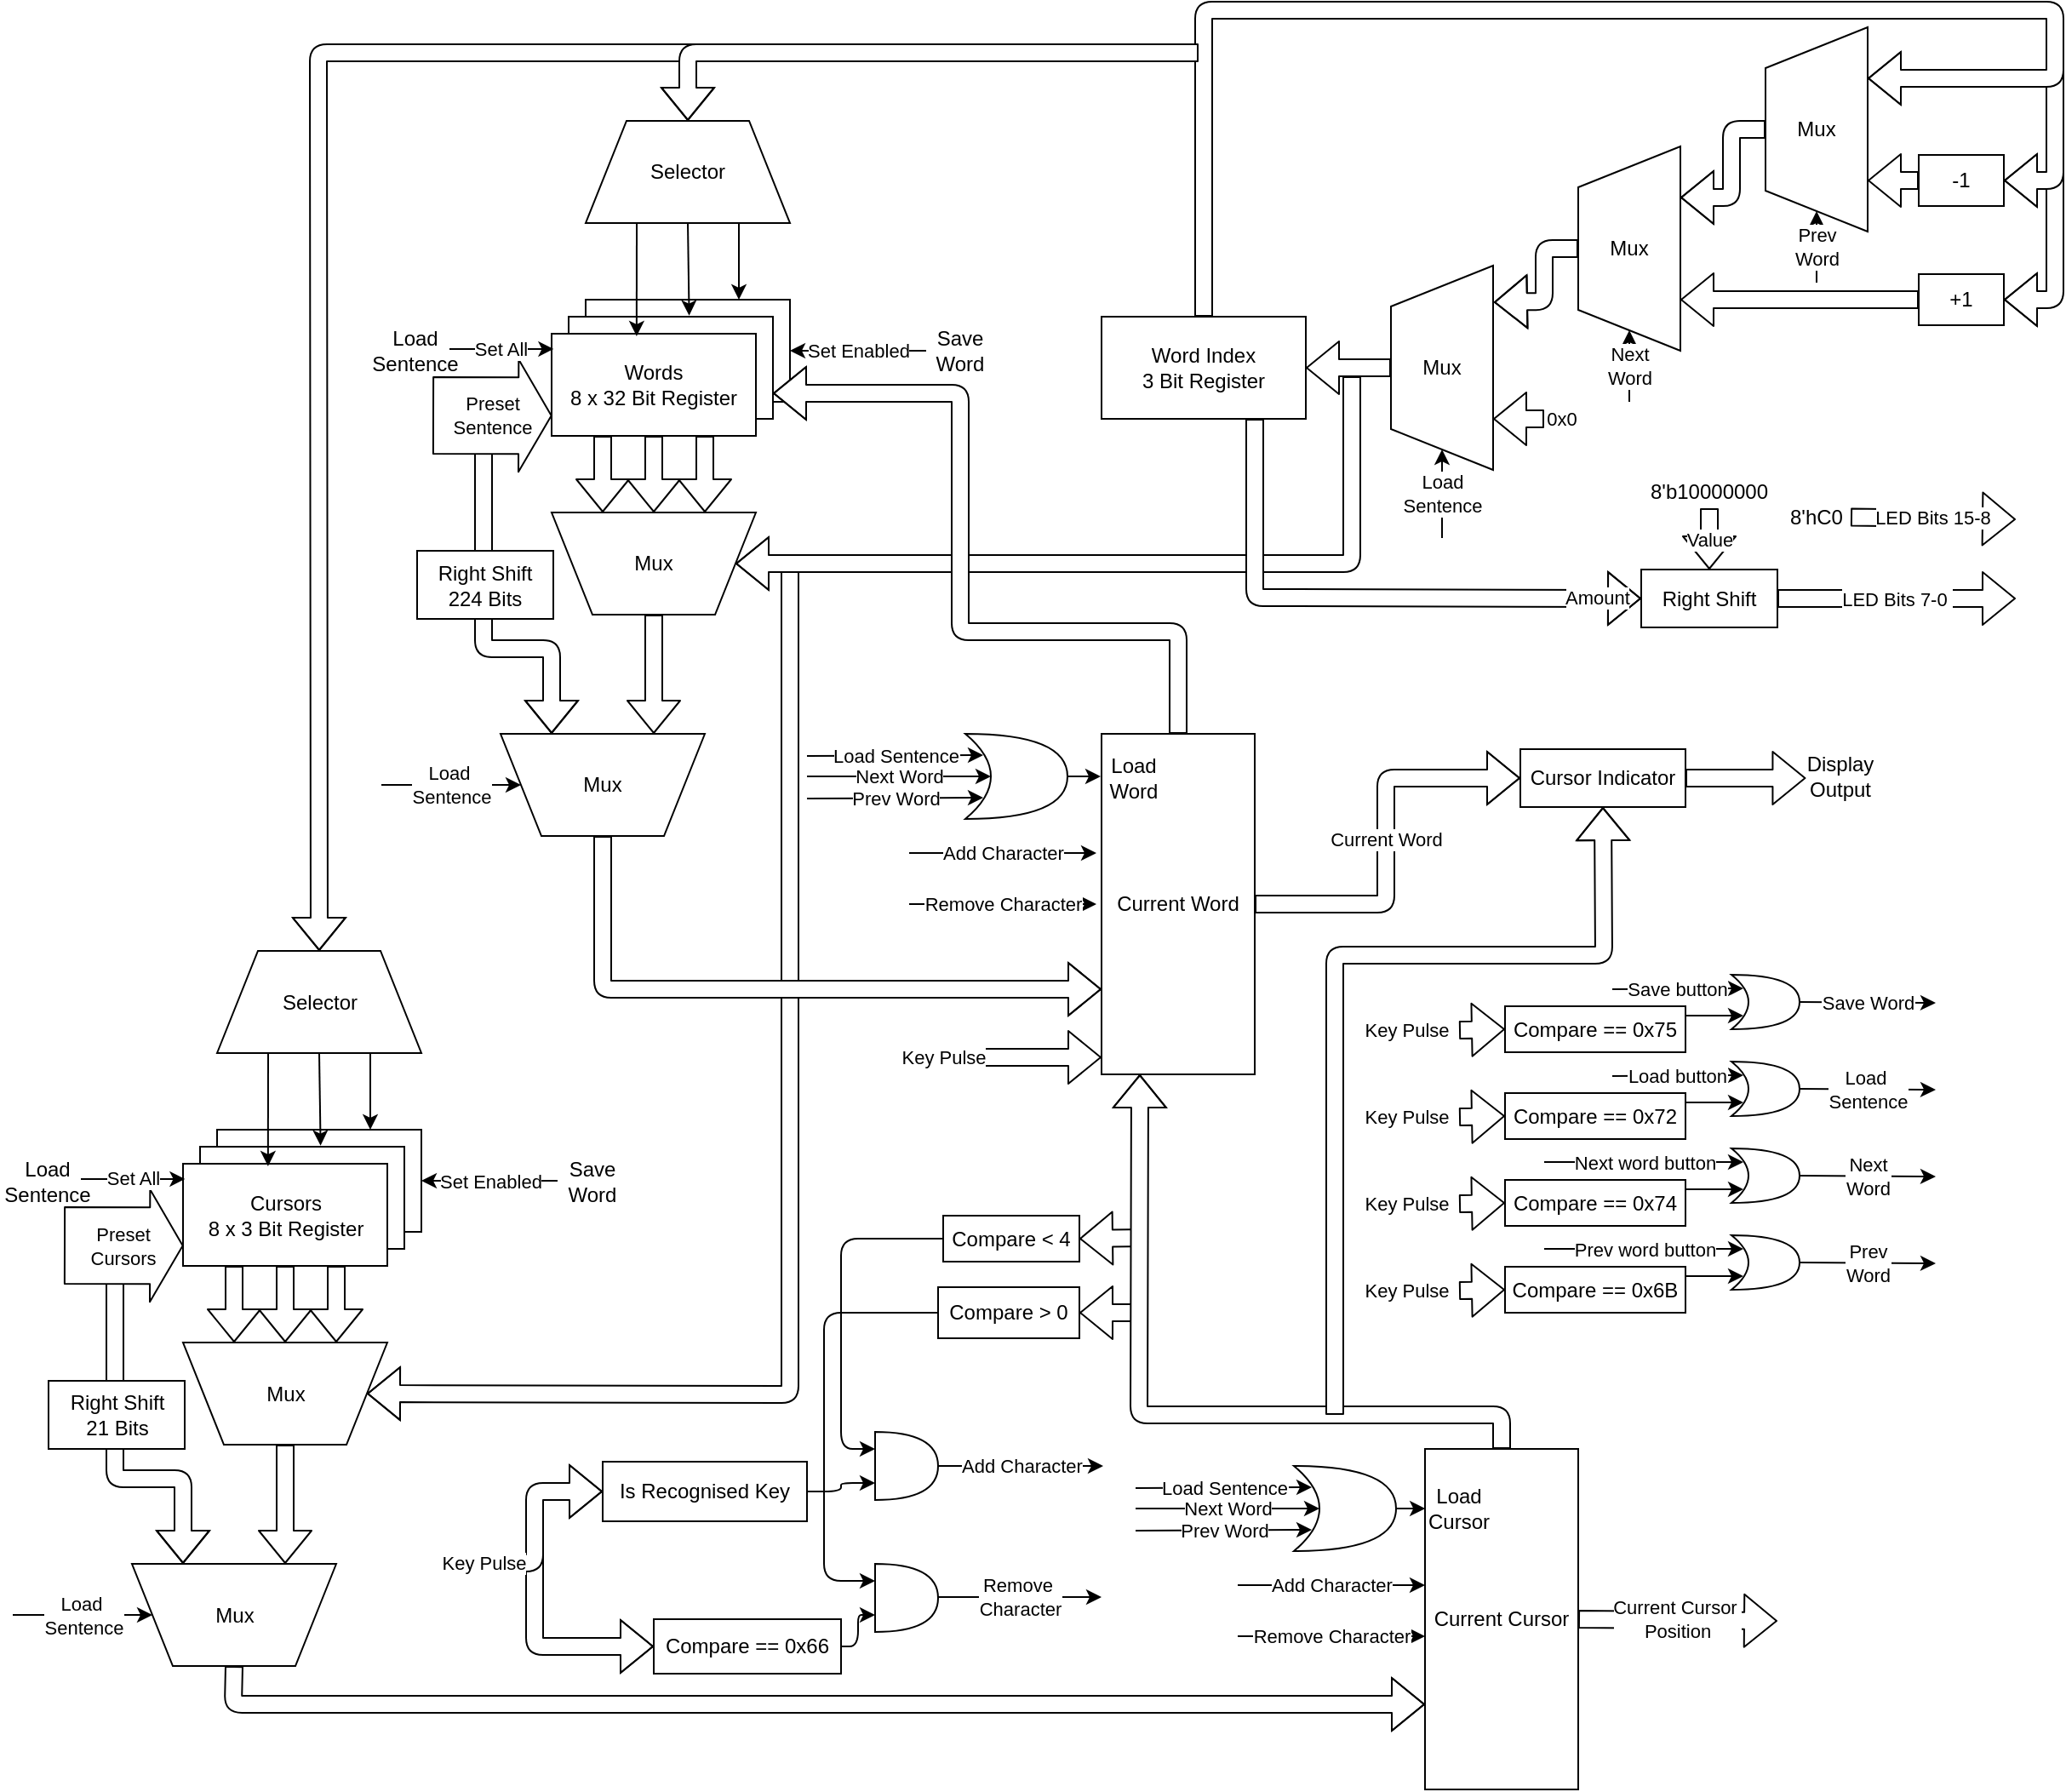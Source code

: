 <mxfile type="device" version="10.6.5"><diagram id="ygW0kEjlwb6G1ZY-GW65" name="Page-1"><mxGraphModel grid="1" shadow="0" math="0" pageHeight="1169" pageWidth="827" pageScale="1" page="1" fold="1" arrows="1" connect="1" tooltips="1" guides="1" gridSize="10" dy="2189" dx="2335"><root><mxCell id="0" /><mxCell id="1" parent="0" /><mxCell id="5GszKv_Y3VZ9DycGPAyq-128" value="" parent="1" target="5GszKv_Y3VZ9DycGPAyq-126" edge="1" style="shape=flexArrow;endArrow=classic;html=1;fillColor=#ffffff;entryX=0;entryY=0.5;entryDx=0;entryDy=0;"><mxGeometry as="geometry" relative="1" height="50" width="50"><mxPoint as="sourcePoint" y="740" x="80" /><mxPoint as="targetPoint" y="800" x="70" /><Array as="points"><mxPoint y="796" x="80" /></Array></mxGeometry></mxCell><mxCell id="5GszKv_Y3VZ9DycGPAyq-105" value="" parent="1" target="5GszKv_Y3VZ9DycGPAyq-91" edge="1" style="shape=flexArrow;endArrow=classic;html=1;fillColor=#ffffff;entryX=0;entryY=0.5;entryDx=0;entryDy=0;"><mxGeometry as="geometry" relative="1" height="50" width="50"><mxPoint as="sourcePoint" y="160" x="230" /><mxPoint as="targetPoint" y="720" x="270" /><Array as="points"><mxPoint y="648" x="230" /></Array></mxGeometry></mxCell><mxCell id="5GszKv_Y3VZ9DycGPAyq-46" value="" parent="1" target="5GszKv_Y3VZ9DycGPAyq-43" edge="1" style="shape=flexArrow;endArrow=classic;html=1;fillColor=#ffffff;entryX=0.75;entryY=1;entryDx=0;entryDy=0;"><mxGeometry as="geometry" relative="1" height="50" width="50"><mxPoint as="sourcePoint" y="90" x="50" /><mxPoint as="targetPoint" y="120" /><Array as="points"><mxPoint y="210" x="50" /><mxPoint y="210" x="90" /></Array></mxGeometry></mxCell><mxCell id="5GszKv_Y3VZ9DycGPAyq-25" value="" parent="1" style="group;fillColor=none;" connectable="0" vertex="1"><mxGeometry as="geometry" height="358" width="560" y="-165" x="413" /></mxCell><mxCell id="5GszKv_Y3VZ9DycGPAyq-18" value="" parent="5GszKv_Y3VZ9DycGPAyq-25" target="5GszKv_Y3VZ9DycGPAyq-14" edge="1" style="shape=flexArrow;endArrow=classic;html=1;entryX=1;entryY=0.5;entryDx=0;entryDy=0;fillColor=#ffffff;"><mxGeometry as="geometry" relative="1" height="50" width="50"><mxPoint as="sourcePoint" y="80" x="560" /><mxPoint as="targetPoint" y="190" x="630" /><Array as="points"><mxPoint y="170" x="560" /></Array></mxGeometry></mxCell><mxCell id="5GszKv_Y3VZ9DycGPAyq-5" value="Word Index&lt;br&gt;3 Bit Register&lt;br&gt;" parent="5GszKv_Y3VZ9DycGPAyq-25" style="rounded=0;whiteSpace=wrap;html=1;" vertex="1"><mxGeometry as="geometry" height="60" width="120" y="180" /></mxCell><mxCell id="5GszKv_Y3VZ9DycGPAyq-6" value="Mux" parent="5GszKv_Y3VZ9DycGPAyq-25" style="shape=trapezoid;perimeter=trapezoidPerimeter;whiteSpace=wrap;html=1;direction=north;" vertex="1"><mxGeometry as="geometry" height="120" width="60" y="150" x="170" /></mxCell><mxCell id="5GszKv_Y3VZ9DycGPAyq-7" value="Mux" parent="5GszKv_Y3VZ9DycGPAyq-25" style="shape=trapezoid;perimeter=trapezoidPerimeter;whiteSpace=wrap;html=1;direction=north;" vertex="1"><mxGeometry as="geometry" height="120" width="60" y="80" x="280" /></mxCell><mxCell id="5GszKv_Y3VZ9DycGPAyq-8" value="Mux" parent="5GszKv_Y3VZ9DycGPAyq-25" style="shape=trapezoid;perimeter=trapezoidPerimeter;whiteSpace=wrap;html=1;direction=north;" vertex="1"><mxGeometry as="geometry" height="120" width="60" y="10" x="390" /></mxCell><mxCell id="5GszKv_Y3VZ9DycGPAyq-9" value="" parent="5GszKv_Y3VZ9DycGPAyq-25" target="5GszKv_Y3VZ9DycGPAyq-6" edge="1" style="shape=flexArrow;endArrow=classic;html=1;entryX=0.821;entryY=1.008;entryDx=0;entryDy=0;entryPerimeter=0;exitX=0.5;exitY=0;exitDx=0;exitDy=0;" source="5GszKv_Y3VZ9DycGPAyq-7"><mxGeometry as="geometry" relative="1" height="50" width="50"><mxPoint as="sourcePoint" y="260" x="330" /><mxPoint as="targetPoint" y="210" x="380" /><Array as="points"><mxPoint y="140" x="260" /><mxPoint y="171" x="260" /></Array></mxGeometry></mxCell><mxCell id="5GszKv_Y3VZ9DycGPAyq-10" value="" parent="5GszKv_Y3VZ9DycGPAyq-25" target="5GszKv_Y3VZ9DycGPAyq-7" edge="1" style="shape=flexArrow;endArrow=classic;html=1;entryX=0.75;entryY=1;entryDx=0;entryDy=0;exitX=0.5;exitY=0;exitDx=0;exitDy=0;" source="5GszKv_Y3VZ9DycGPAyq-8"><mxGeometry as="geometry" relative="1" height="50" width="50"><mxPoint as="sourcePoint" y="240" x="430" /><mxPoint as="targetPoint" y="190" x="480" /><Array as="points"><mxPoint y="70" x="370" /><mxPoint y="110" x="370" /></Array></mxGeometry></mxCell><mxCell id="5GszKv_Y3VZ9DycGPAyq-12" value="-1&lt;br&gt;" parent="5GszKv_Y3VZ9DycGPAyq-25" style="rounded=0;whiteSpace=wrap;html=1;" vertex="1"><mxGeometry as="geometry" height="30" width="50" y="85" x="480" /></mxCell><mxCell id="5GszKv_Y3VZ9DycGPAyq-13" value="" parent="5GszKv_Y3VZ9DycGPAyq-25" target="5GszKv_Y3VZ9DycGPAyq-8" edge="1" style="shape=flexArrow;endArrow=classic;html=1;entryX=0.25;entryY=1;entryDx=0;entryDy=0;exitX=0;exitY=0.5;exitDx=0;exitDy=0;" source="5GszKv_Y3VZ9DycGPAyq-12"><mxGeometry as="geometry" relative="1" height="50" width="50"><mxPoint as="sourcePoint" y="230" x="670" /><mxPoint as="targetPoint" y="180" x="720" /></mxGeometry></mxCell><mxCell id="5GszKv_Y3VZ9DycGPAyq-14" value="+1&lt;br&gt;" parent="5GszKv_Y3VZ9DycGPAyq-25" style="rounded=0;whiteSpace=wrap;html=1;" vertex="1"><mxGeometry as="geometry" height="30" width="50" y="155" x="480" /></mxCell><mxCell id="5GszKv_Y3VZ9DycGPAyq-15" value="" parent="5GszKv_Y3VZ9DycGPAyq-25" target="5GszKv_Y3VZ9DycGPAyq-7" edge="1" style="shape=flexArrow;endArrow=classic;html=1;entryX=0.25;entryY=1;entryDx=0;entryDy=0;exitX=0;exitY=0.5;exitDx=0;exitDy=0;" source="5GszKv_Y3VZ9DycGPAyq-14"><mxGeometry as="geometry" relative="1" height="50" width="50"><mxPoint as="sourcePoint" y="320" x="680" /><mxPoint as="targetPoint" y="190" x="460" /></mxGeometry></mxCell><mxCell id="5GszKv_Y3VZ9DycGPAyq-17" value="" parent="5GszKv_Y3VZ9DycGPAyq-25" target="5GszKv_Y3VZ9DycGPAyq-12" edge="1" style="shape=flexArrow;endArrow=classic;html=1;entryX=1;entryY=0.5;entryDx=0;entryDy=0;fillColor=#ffffff;"><mxGeometry as="geometry" relative="1" height="50" width="50"><mxPoint as="sourcePoint" y="20" x="560" /><mxPoint as="targetPoint" y="100" x="620" /><Array as="points"><mxPoint y="100" x="560" /></Array></mxGeometry></mxCell><mxCell id="5GszKv_Y3VZ9DycGPAyq-19" value="0x0" parent="5GszKv_Y3VZ9DycGPAyq-25" target="5GszKv_Y3VZ9DycGPAyq-6" edge="1" style="shape=flexArrow;endArrow=classic;html=1;entryX=0.25;entryY=1;entryDx=0;entryDy=0;"><mxGeometry as="geometry" relative="1" height="50" width="50" y="-10" x="-1"><mxPoint as="sourcePoint" y="240" x="260" /><mxPoint as="targetPoint" y="240" x="360" /><mxPoint as="offset" y="10" x="10" /></mxGeometry></mxCell><mxCell id="5GszKv_Y3VZ9DycGPAyq-20" value="" parent="5GszKv_Y3VZ9DycGPAyq-25" target="5GszKv_Y3VZ9DycGPAyq-5" edge="1" style="shape=flexArrow;endArrow=classic;html=1;entryX=1;entryY=0.5;entryDx=0;entryDy=0;exitX=0.5;exitY=0;exitDx=0;exitDy=0;" source="5GszKv_Y3VZ9DycGPAyq-6"><mxGeometry as="geometry" relative="1" height="50" width="50"><mxPoint as="sourcePoint" y="340" x="130" /><mxPoint as="targetPoint" y="290" x="180" /></mxGeometry></mxCell><mxCell id="5GszKv_Y3VZ9DycGPAyq-21" value="Prev&lt;br&gt;Word&lt;br&gt;" parent="5GszKv_Y3VZ9DycGPAyq-25" target="5GszKv_Y3VZ9DycGPAyq-8" edge="1" style="endArrow=classic;html=1;entryX=0;entryY=0.5;entryDx=0;entryDy=0;"><mxGeometry as="geometry" relative="1" height="50" width="50"><mxPoint as="sourcePoint" y="160" x="420" /><mxPoint as="targetPoint" y="240" x="440" /></mxGeometry></mxCell><mxCell id="5GszKv_Y3VZ9DycGPAyq-22" value="Next&lt;br&gt;Word&lt;br&gt;" parent="5GszKv_Y3VZ9DycGPAyq-25" target="5GszKv_Y3VZ9DycGPAyq-7" edge="1" style="endArrow=classic;html=1;entryX=0;entryY=0.5;entryDx=0;entryDy=0;"><mxGeometry as="geometry" relative="1" height="50" width="50"><mxPoint as="sourcePoint" y="230" x="310" /><mxPoint as="targetPoint" y="260" x="380" /></mxGeometry></mxCell><mxCell id="5GszKv_Y3VZ9DycGPAyq-23" value="Load&lt;br&gt;Sentence&lt;br&gt;" parent="5GszKv_Y3VZ9DycGPAyq-25" target="5GszKv_Y3VZ9DycGPAyq-6" edge="1" style="endArrow=classic;html=1;entryX=0;entryY=0.5;entryDx=0;entryDy=0;"><mxGeometry as="geometry" relative="1" height="50" width="50"><mxPoint as="sourcePoint" y="310" x="200" /><mxPoint as="targetPoint" y="300" x="200" /></mxGeometry></mxCell><mxCell id="5GszKv_Y3VZ9DycGPAyq-11" value="" parent="5GszKv_Y3VZ9DycGPAyq-25" target="5GszKv_Y3VZ9DycGPAyq-8" edge="1" style="shape=flexArrow;endArrow=classic;html=1;exitX=0.5;exitY=0;exitDx=0;exitDy=0;entryX=0.75;entryY=1;entryDx=0;entryDy=0;fillColor=#ffffff;" source="5GszKv_Y3VZ9DycGPAyq-5"><mxGeometry as="geometry" relative="1" height="50" width="50"><mxPoint as="sourcePoint" y="130" x="40" /><mxPoint as="targetPoint" y="80" x="90" /><Array as="points"><mxPoint x="60" /><mxPoint x="560" /><mxPoint y="40" x="560" /></Array></mxGeometry></mxCell><mxCell id="5GszKv_Y3VZ9DycGPAyq-37" value="" parent="1" style="group" connectable="0" vertex="1"><mxGeometry as="geometry" height="185" width="360" y="-100" x="-10" /></mxCell><mxCell id="5GszKv_Y3VZ9DycGPAyq-4" value="" parent="5GszKv_Y3VZ9DycGPAyq-37" style="group" connectable="0" vertex="1"><mxGeometry as="geometry" height="80" width="140" y="105" x="100" /></mxCell><mxCell id="5GszKv_Y3VZ9DycGPAyq-1" value="" parent="5GszKv_Y3VZ9DycGPAyq-4" style="rounded=0;whiteSpace=wrap;html=1;" vertex="1"><mxGeometry as="geometry" height="60" width="120" x="20" /></mxCell><mxCell id="5GszKv_Y3VZ9DycGPAyq-2" value="" parent="5GszKv_Y3VZ9DycGPAyq-4" style="rounded=0;whiteSpace=wrap;html=1;" vertex="1"><mxGeometry as="geometry" height="60" width="120" y="10" x="10" /></mxCell><mxCell id="5GszKv_Y3VZ9DycGPAyq-3" value="Words&lt;br&gt;8 x 32 Bit Register&lt;br&gt;" parent="5GszKv_Y3VZ9DycGPAyq-4" style="rounded=0;whiteSpace=wrap;html=1;" vertex="1"><mxGeometry as="geometry" height="60" width="120" y="20" /></mxCell><mxCell id="5GszKv_Y3VZ9DycGPAyq-26" value="Preset&lt;br&gt;Sentence&lt;br&gt;" parent="5GszKv_Y3VZ9DycGPAyq-37" edge="1" style="shape=flexArrow;endArrow=classic;html=1;entryX=0;entryY=0.5;entryDx=0;entryDy=0;width=45;endSize=6.083;fillColor=#ffffff;"><mxGeometry as="geometry" relative="1" height="50" width="50"><mxPoint as="sourcePoint" y="173" x="30" /><mxPoint as="targetPoint" y="173.167" x="100.333" /></mxGeometry></mxCell><mxCell id="5GszKv_Y3VZ9DycGPAyq-27" value="Selector" parent="5GszKv_Y3VZ9DycGPAyq-37" style="shape=trapezoid;perimeter=trapezoidPerimeter;whiteSpace=wrap;html=1;" vertex="1"><mxGeometry as="geometry" height="60" width="120" x="120" /></mxCell><mxCell id="5GszKv_Y3VZ9DycGPAyq-30" value="" parent="5GszKv_Y3VZ9DycGPAyq-37" target="5GszKv_Y3VZ9DycGPAyq-1" edge="1" style="endArrow=classic;html=1;fillColor=#ffffff;exitX=0.75;exitY=1;exitDx=0;exitDy=0;entryX=0.75;entryY=0;entryDx=0;entryDy=0;" source="5GszKv_Y3VZ9DycGPAyq-27"><mxGeometry as="geometry" relative="1" height="50" width="50"><mxPoint as="sourcePoint" y="70" x="210" /><mxPoint as="targetPoint" y="100" x="210" /></mxGeometry></mxCell><mxCell id="5GszKv_Y3VZ9DycGPAyq-31" value="" parent="5GszKv_Y3VZ9DycGPAyq-37" target="5GszKv_Y3VZ9DycGPAyq-2" edge="1" style="endArrow=classic;html=1;fillColor=#ffffff;exitX=0.5;exitY=1;exitDx=0;exitDy=0;entryX=0.59;entryY=-0.011;entryDx=0;entryDy=0;entryPerimeter=0;" source="5GszKv_Y3VZ9DycGPAyq-27"><mxGeometry as="geometry" relative="1" height="50" width="50"><mxPoint as="sourcePoint" y="290" x="200" /><mxPoint as="targetPoint" y="100" x="180" /></mxGeometry></mxCell><mxCell id="5GszKv_Y3VZ9DycGPAyq-32" value="" parent="5GszKv_Y3VZ9DycGPAyq-37" target="5GszKv_Y3VZ9DycGPAyq-3" edge="1" style="endArrow=classic;html=1;fillColor=#ffffff;exitX=0.25;exitY=1;exitDx=0;exitDy=0;entryX=0.416;entryY=0.024;entryDx=0;entryDy=0;entryPerimeter=0;" source="5GszKv_Y3VZ9DycGPAyq-27"><mxGeometry as="geometry" relative="1" height="50" width="50"><mxPoint as="sourcePoint" y="80" x="130" /><mxPoint as="targetPoint" y="100" x="150" /></mxGeometry></mxCell><mxCell id="5GszKv_Y3VZ9DycGPAyq-33" value="Set All" parent="5GszKv_Y3VZ9DycGPAyq-37" target="5GszKv_Y3VZ9DycGPAyq-3" edge="1" style="endArrow=classic;html=1;fillColor=#ffffff;entryX=0.01;entryY=0.149;entryDx=0;entryDy=0;entryPerimeter=0;"><mxGeometry as="geometry" relative="1" height="50" width="50"><mxPoint as="sourcePoint" y="134" x="40" /><mxPoint as="targetPoint" y="110" x="80" /></mxGeometry></mxCell><mxCell id="5GszKv_Y3VZ9DycGPAyq-34" value="Set Enabled" parent="5GszKv_Y3VZ9DycGPAyq-37" target="5GszKv_Y3VZ9DycGPAyq-1" edge="1" style="endArrow=classic;html=1;fillColor=#ffffff;entryX=1;entryY=0.5;entryDx=0;entryDy=0;" source="5GszKv_Y3VZ9DycGPAyq-36"><mxGeometry as="geometry" relative="1" height="50" width="50"><mxPoint as="sourcePoint" y="135" x="320" /><mxPoint as="targetPoint" y="100" x="370" /></mxGeometry></mxCell><mxCell id="5GszKv_Y3VZ9DycGPAyq-35" value="Load&lt;br&gt;Sentence&lt;br&gt;" parent="5GszKv_Y3VZ9DycGPAyq-37" style="text;html=1;strokeColor=none;fillColor=none;align=center;verticalAlign=middle;whiteSpace=wrap;rounded=0;" vertex="1"><mxGeometry as="geometry" height="20" width="40" y="125" /></mxCell><mxCell id="5GszKv_Y3VZ9DycGPAyq-36" value="Save&lt;br&gt;Word&lt;br&gt;" parent="5GszKv_Y3VZ9DycGPAyq-37" style="text;html=1;strokeColor=none;fillColor=none;align=center;verticalAlign=middle;whiteSpace=wrap;rounded=0;" vertex="1"><mxGeometry as="geometry" height="20" width="40" y="125" x="320" /></mxCell><mxCell id="5GszKv_Y3VZ9DycGPAyq-38" value="Mux" parent="1" style="shape=trapezoid;perimeter=trapezoidPerimeter;whiteSpace=wrap;html=1;fillColor=#ffffff;direction=west;" vertex="1"><mxGeometry as="geometry" height="60" width="120" y="130" x="90" /></mxCell><mxCell id="5GszKv_Y3VZ9DycGPAyq-39" value="" parent="1" target="5GszKv_Y3VZ9DycGPAyq-38" edge="1" style="shape=flexArrow;endArrow=classic;html=1;fillColor=#ffffff;entryX=0.75;entryY=1;entryDx=0;entryDy=0;exitX=0.25;exitY=1;exitDx=0;exitDy=0;" source="5GszKv_Y3VZ9DycGPAyq-3"><mxGeometry as="geometry" relative="1" height="50" width="50"><mxPoint as="sourcePoint" y="200" x="50" /><mxPoint as="targetPoint" y="150" x="100" /></mxGeometry></mxCell><mxCell id="5GszKv_Y3VZ9DycGPAyq-40" value="" parent="1" target="5GszKv_Y3VZ9DycGPAyq-38" edge="1" style="shape=flexArrow;endArrow=classic;html=1;fillColor=#ffffff;entryX=0.5;entryY=1;entryDx=0;entryDy=0;exitX=0.5;exitY=1;exitDx=0;exitDy=0;" source="5GszKv_Y3VZ9DycGPAyq-3"><mxGeometry as="geometry" relative="1" height="50" width="50"><mxPoint as="sourcePoint" y="90" x="140" /><mxPoint as="targetPoint" y="140.167" x="130" /></mxGeometry></mxCell><mxCell id="5GszKv_Y3VZ9DycGPAyq-41" value="" parent="1" target="5GszKv_Y3VZ9DycGPAyq-38" edge="1" style="shape=flexArrow;endArrow=classic;html=1;fillColor=#ffffff;entryX=0.25;entryY=1;entryDx=0;entryDy=0;exitX=0.75;exitY=1;exitDx=0;exitDy=0;" source="5GszKv_Y3VZ9DycGPAyq-3"><mxGeometry as="geometry" relative="1" height="50" width="50"><mxPoint as="sourcePoint" y="105.167" x="140" /><mxPoint as="targetPoint" y="150.167" x="140" /></mxGeometry></mxCell><mxCell id="5GszKv_Y3VZ9DycGPAyq-42" value="" parent="1" target="5GszKv_Y3VZ9DycGPAyq-38" edge="1" style="shape=flexArrow;endArrow=classic;html=1;fillColor=#ffffff;entryX=0;entryY=0.5;entryDx=0;entryDy=0;"><mxGeometry as="geometry" relative="1" height="50" width="50"><mxPoint as="sourcePoint" y="50" x="560" /><mxPoint as="targetPoint" y="190" x="400" /><Array as="points"><mxPoint y="160" x="560" /></Array></mxGeometry></mxCell><mxCell id="5GszKv_Y3VZ9DycGPAyq-43" value="Mux" parent="1" style="shape=trapezoid;perimeter=trapezoidPerimeter;whiteSpace=wrap;html=1;fillColor=#ffffff;direction=west;" vertex="1"><mxGeometry as="geometry" height="60" width="120" y="260" x="60" /></mxCell><mxCell id="5GszKv_Y3VZ9DycGPAyq-44" value="" parent="1" target="5GszKv_Y3VZ9DycGPAyq-43" edge="1" style="shape=flexArrow;endArrow=classic;html=1;fillColor=#ffffff;entryX=0.25;entryY=1;entryDx=0;entryDy=0;exitX=0.5;exitY=0;exitDx=0;exitDy=0;" source="5GszKv_Y3VZ9DycGPAyq-38"><mxGeometry as="geometry" relative="1" height="50" width="50"><mxPoint as="sourcePoint" y="300" x="-50" /><mxPoint as="targetPoint" y="250" /></mxGeometry></mxCell><mxCell id="5GszKv_Y3VZ9DycGPAyq-45" value="Load&amp;nbsp;&lt;br&gt;Sentence" parent="1" target="5GszKv_Y3VZ9DycGPAyq-43" edge="1" style="endArrow=classic;html=1;fillColor=#ffffff;entryX=1;entryY=0.5;entryDx=0;entryDy=0;"><mxGeometry as="geometry" relative="1" height="50" width="50"><mxPoint as="sourcePoint" y="290" x="-10" /><mxPoint as="targetPoint" y="270" x="20" /></mxGeometry></mxCell><mxCell id="5GszKv_Y3VZ9DycGPAyq-47" value="Right Shift&lt;br&gt;224 Bits&lt;br&gt;" parent="1" style="rounded=0;whiteSpace=wrap;html=1;fillColor=#ffffff;" vertex="1"><mxGeometry as="geometry" height="40" width="80" y="152.5" x="11" /></mxCell><mxCell id="5GszKv_Y3VZ9DycGPAyq-49" value="Current Word&lt;br&gt;" parent="1" style="rounded=0;whiteSpace=wrap;html=1;fillColor=#ffffff;" vertex="1"><mxGeometry as="geometry" height="200" width="90" y="260" x="413" /></mxCell><mxCell id="5GszKv_Y3VZ9DycGPAyq-50" value="" parent="1" target="5GszKv_Y3VZ9DycGPAyq-49" edge="1" style="shape=flexArrow;endArrow=classic;html=1;fillColor=#ffffff;exitX=0.5;exitY=0;exitDx=0;exitDy=0;entryX=0;entryY=0.75;entryDx=0;entryDy=0;" source="5GszKv_Y3VZ9DycGPAyq-43"><mxGeometry as="geometry" relative="1" height="50" width="50"><mxPoint as="sourcePoint" y="430" x="210" /><mxPoint as="targetPoint" y="390" x="350" /><Array as="points"><mxPoint y="410" x="120" /></Array></mxGeometry></mxCell><mxCell id="5GszKv_Y3VZ9DycGPAyq-55" parent="1" edge="1" style="edgeStyle=orthogonalEdgeStyle;rounded=0;orthogonalLoop=1;jettySize=auto;html=1;exitX=1;exitY=0.5;exitDx=0;exitDy=0;exitPerimeter=0;fillColor=#ffffff;" source="5GszKv_Y3VZ9DycGPAyq-51"><mxGeometry as="geometry" relative="1"><mxPoint as="targetPoint" y="285.118" x="412.529" /></mxGeometry></mxCell><mxCell id="5GszKv_Y3VZ9DycGPAyq-51" value="" parent="1" style="shape=xor;whiteSpace=wrap;html=1;fillColor=#ffffff;" vertex="1"><mxGeometry as="geometry" height="50" width="60" y="260" x="333" /></mxCell><mxCell id="5GszKv_Y3VZ9DycGPAyq-56" value="Load Sentence" parent="1" target="5GszKv_Y3VZ9DycGPAyq-51" edge="1" style="endArrow=classic;html=1;fillColor=#ffffff;entryX=0.175;entryY=0.25;entryDx=0;entryDy=0;entryPerimeter=0;"><mxGeometry as="geometry" relative="1" height="50" width="50"><mxPoint as="sourcePoint" y="273" x="240" /><mxPoint as="targetPoint" y="260" x="290" /></mxGeometry></mxCell><mxCell id="5GszKv_Y3VZ9DycGPAyq-57" value="Next Word&lt;br&gt;" parent="1" target="5GszKv_Y3VZ9DycGPAyq-51" edge="1" style="endArrow=classic;html=1;fillColor=#ffffff;entryX=0.25;entryY=0.5;entryDx=0;entryDy=0;entryPerimeter=0;"><mxGeometry as="geometry" relative="1" height="50" width="50"><mxPoint as="sourcePoint" y="285" x="240" /><mxPoint as="targetPoint" y="284.571" x="323.714" /></mxGeometry></mxCell><mxCell id="5GszKv_Y3VZ9DycGPAyq-58" value="Prev Word" parent="1" target="5GszKv_Y3VZ9DycGPAyq-51" edge="1" style="endArrow=classic;html=1;fillColor=#ffffff;entryX=0.175;entryY=0.75;entryDx=0;entryDy=0;entryPerimeter=0;"><mxGeometry as="geometry" relative="1" height="50" width="50"><mxPoint as="sourcePoint" y="298" x="240" /><mxPoint as="targetPoint" y="300.071" x="323.714" /></mxGeometry></mxCell><mxCell id="5GszKv_Y3VZ9DycGPAyq-59" value="Add Character" parent="1" edge="1" style="endArrow=classic;html=1;fillColor=#ffffff;"><mxGeometry as="geometry" relative="1" height="50" width="50"><mxPoint as="sourcePoint" y="330" x="300" /><mxPoint as="targetPoint" y="330" x="410" /></mxGeometry></mxCell><mxCell id="5GszKv_Y3VZ9DycGPAyq-62" value="Remove Character" parent="1" edge="1" style="endArrow=classic;html=1;fillColor=#ffffff;"><mxGeometry as="geometry" relative="1" height="50" width="50"><mxPoint as="sourcePoint" y="360" x="300" /><mxPoint as="targetPoint" y="360" x="410" /></mxGeometry></mxCell><mxCell id="5GszKv_Y3VZ9DycGPAyq-65" value="" parent="1" target="5GszKv_Y3VZ9DycGPAyq-2" edge="1" style="shape=flexArrow;endArrow=classic;html=1;fillColor=#ffffff;exitX=0.5;exitY=0;exitDx=0;exitDy=0;entryX=1;entryY=0.75;entryDx=0;entryDy=0;" source="5GszKv_Y3VZ9DycGPAyq-49"><mxGeometry as="geometry" relative="1" height="50" width="50"><mxPoint as="sourcePoint" y="250" x="430" /><mxPoint as="targetPoint" y="200" x="480" /><Array as="points"><mxPoint y="200" x="458" /><mxPoint y="200" x="330" /><mxPoint y="60" x="330" /></Array></mxGeometry></mxCell><mxCell id="5GszKv_Y3VZ9DycGPAyq-66" value="Current Word" parent="1" target="b_5nsebecXbOaJSaQqq0-45" edge="1" style="shape=flexArrow;endArrow=classic;html=1;fillColor=#ffffff;exitX=1;exitY=0.5;exitDx=0;exitDy=0;entryX=0;entryY=0.5;entryDx=0;entryDy=0;" source="5GszKv_Y3VZ9DycGPAyq-49"><mxGeometry as="geometry" relative="1" height="50" width="50"><mxPoint as="sourcePoint" y="370" x="660" /><mxPoint as="targetPoint" y="359" x="630" /><Array as="points"><mxPoint y="360" x="580" /><mxPoint y="286" x="580" /></Array></mxGeometry></mxCell><mxCell id="5GszKv_Y3VZ9DycGPAyq-102" value="" parent="1" style="group" connectable="0" vertex="1"><mxGeometry as="geometry" height="420" width="360" y="387.5" x="-226.5" /></mxCell><mxCell id="5GszKv_Y3VZ9DycGPAyq-76" value="" parent="5GszKv_Y3VZ9DycGPAyq-102" target="5GszKv_Y3VZ9DycGPAyq-95" edge="1" style="shape=flexArrow;endArrow=classic;html=1;fillColor=#ffffff;entryX=0.75;entryY=1;entryDx=0;entryDy=0;"><mxGeometry as="geometry" relative="1" height="50" width="50"><mxPoint as="sourcePoint" y="190" x="60" /><mxPoint as="targetPoint" y="220" x="10" /><Array as="points"><mxPoint y="310" x="60" /><mxPoint y="310" x="100" /></Array></mxGeometry></mxCell><mxCell id="5GszKv_Y3VZ9DycGPAyq-77" value="" parent="5GszKv_Y3VZ9DycGPAyq-102" style="group" connectable="0" vertex="1"><mxGeometry as="geometry" height="185" width="360" /></mxCell><mxCell id="5GszKv_Y3VZ9DycGPAyq-78" value="" parent="5GszKv_Y3VZ9DycGPAyq-77" style="group" connectable="0" vertex="1"><mxGeometry as="geometry" height="80" width="140" y="105" x="100" /></mxCell><mxCell id="5GszKv_Y3VZ9DycGPAyq-79" value="" parent="5GszKv_Y3VZ9DycGPAyq-78" style="rounded=0;whiteSpace=wrap;html=1;" vertex="1"><mxGeometry as="geometry" height="60" width="120" x="20" /></mxCell><mxCell id="5GszKv_Y3VZ9DycGPAyq-80" value="" parent="5GszKv_Y3VZ9DycGPAyq-78" style="rounded=0;whiteSpace=wrap;html=1;" vertex="1"><mxGeometry as="geometry" height="60" width="120" y="10" x="10" /></mxCell><mxCell id="5GszKv_Y3VZ9DycGPAyq-81" value="Cursors&lt;br&gt;8 x 3 Bit Register&lt;br&gt;" parent="5GszKv_Y3VZ9DycGPAyq-78" style="rounded=0;whiteSpace=wrap;html=1;" vertex="1"><mxGeometry as="geometry" height="60" width="120" y="20" /></mxCell><mxCell id="5GszKv_Y3VZ9DycGPAyq-82" value="Preset&lt;br&gt;Cursors&lt;br&gt;" parent="5GszKv_Y3VZ9DycGPAyq-77" edge="1" style="shape=flexArrow;endArrow=classic;html=1;entryX=0;entryY=0.5;entryDx=0;entryDy=0;width=45;endSize=6.083;fillColor=#ffffff;"><mxGeometry as="geometry" relative="1" height="50" width="50"><mxPoint as="sourcePoint" y="173" x="30" /><mxPoint as="targetPoint" y="173.167" x="100.333" /></mxGeometry></mxCell><mxCell id="5GszKv_Y3VZ9DycGPAyq-83" value="Selector" parent="5GszKv_Y3VZ9DycGPAyq-77" style="shape=trapezoid;perimeter=trapezoidPerimeter;whiteSpace=wrap;html=1;" vertex="1"><mxGeometry as="geometry" height="60" width="120" x="120" /></mxCell><mxCell id="5GszKv_Y3VZ9DycGPAyq-84" value="" parent="5GszKv_Y3VZ9DycGPAyq-77" target="5GszKv_Y3VZ9DycGPAyq-79" edge="1" style="endArrow=classic;html=1;fillColor=#ffffff;exitX=0.75;exitY=1;exitDx=0;exitDy=0;entryX=0.75;entryY=0;entryDx=0;entryDy=0;" source="5GszKv_Y3VZ9DycGPAyq-83"><mxGeometry as="geometry" relative="1" height="50" width="50"><mxPoint as="sourcePoint" y="70" x="210" /><mxPoint as="targetPoint" y="100" x="210" /></mxGeometry></mxCell><mxCell id="5GszKv_Y3VZ9DycGPAyq-85" value="" parent="5GszKv_Y3VZ9DycGPAyq-77" target="5GszKv_Y3VZ9DycGPAyq-80" edge="1" style="endArrow=classic;html=1;fillColor=#ffffff;exitX=0.5;exitY=1;exitDx=0;exitDy=0;entryX=0.59;entryY=-0.011;entryDx=0;entryDy=0;entryPerimeter=0;" source="5GszKv_Y3VZ9DycGPAyq-83"><mxGeometry as="geometry" relative="1" height="50" width="50"><mxPoint as="sourcePoint" y="290" x="200" /><mxPoint as="targetPoint" y="100" x="180" /></mxGeometry></mxCell><mxCell id="5GszKv_Y3VZ9DycGPAyq-86" value="" parent="5GszKv_Y3VZ9DycGPAyq-77" target="5GszKv_Y3VZ9DycGPAyq-81" edge="1" style="endArrow=classic;html=1;fillColor=#ffffff;exitX=0.25;exitY=1;exitDx=0;exitDy=0;entryX=0.416;entryY=0.024;entryDx=0;entryDy=0;entryPerimeter=0;" source="5GszKv_Y3VZ9DycGPAyq-83"><mxGeometry as="geometry" relative="1" height="50" width="50"><mxPoint as="sourcePoint" y="80" x="130" /><mxPoint as="targetPoint" y="100" x="150" /></mxGeometry></mxCell><mxCell id="5GszKv_Y3VZ9DycGPAyq-87" value="Set All" parent="5GszKv_Y3VZ9DycGPAyq-77" target="5GszKv_Y3VZ9DycGPAyq-81" edge="1" style="endArrow=classic;html=1;fillColor=#ffffff;entryX=0.01;entryY=0.149;entryDx=0;entryDy=0;entryPerimeter=0;"><mxGeometry as="geometry" relative="1" height="50" width="50"><mxPoint as="sourcePoint" y="134" x="40" /><mxPoint as="targetPoint" y="110" x="80" /></mxGeometry></mxCell><mxCell id="5GszKv_Y3VZ9DycGPAyq-88" value="Set Enabled" parent="5GszKv_Y3VZ9DycGPAyq-77" target="5GszKv_Y3VZ9DycGPAyq-79" edge="1" style="endArrow=classic;html=1;fillColor=#ffffff;entryX=1;entryY=0.5;entryDx=0;entryDy=0;" source="5GszKv_Y3VZ9DycGPAyq-90"><mxGeometry as="geometry" relative="1" height="50" width="50"><mxPoint as="sourcePoint" y="135" x="320" /><mxPoint as="targetPoint" y="100" x="370" /></mxGeometry></mxCell><mxCell id="5GszKv_Y3VZ9DycGPAyq-89" value="Load&lt;br&gt;Sentence&lt;br&gt;" parent="5GszKv_Y3VZ9DycGPAyq-77" style="text;html=1;strokeColor=none;fillColor=none;align=center;verticalAlign=middle;whiteSpace=wrap;rounded=0;" vertex="1"><mxGeometry as="geometry" height="20" width="40" y="125" /></mxCell><mxCell id="5GszKv_Y3VZ9DycGPAyq-90" value="Save&lt;br&gt;Word&lt;br&gt;" parent="5GszKv_Y3VZ9DycGPAyq-77" style="text;html=1;strokeColor=none;fillColor=none;align=center;verticalAlign=middle;whiteSpace=wrap;rounded=0;" vertex="1"><mxGeometry as="geometry" height="20" width="40" y="125" x="320" /></mxCell><mxCell id="5GszKv_Y3VZ9DycGPAyq-91" value="Mux" parent="5GszKv_Y3VZ9DycGPAyq-102" style="shape=trapezoid;perimeter=trapezoidPerimeter;whiteSpace=wrap;html=1;fillColor=#ffffff;direction=west;" vertex="1"><mxGeometry as="geometry" height="60" width="120" y="230" x="100" /></mxCell><mxCell id="5GszKv_Y3VZ9DycGPAyq-92" value="" parent="5GszKv_Y3VZ9DycGPAyq-102" target="5GszKv_Y3VZ9DycGPAyq-91" edge="1" style="shape=flexArrow;endArrow=classic;html=1;fillColor=#ffffff;entryX=0.75;entryY=1;entryDx=0;entryDy=0;exitX=0.25;exitY=1;exitDx=0;exitDy=0;" source="5GszKv_Y3VZ9DycGPAyq-81"><mxGeometry as="geometry" relative="1" height="50" width="50"><mxPoint as="sourcePoint" y="300" x="60" /><mxPoint as="targetPoint" y="250" x="110" /></mxGeometry></mxCell><mxCell id="5GszKv_Y3VZ9DycGPAyq-93" value="" parent="5GszKv_Y3VZ9DycGPAyq-102" target="5GszKv_Y3VZ9DycGPAyq-91" edge="1" style="shape=flexArrow;endArrow=classic;html=1;fillColor=#ffffff;entryX=0.5;entryY=1;entryDx=0;entryDy=0;exitX=0.5;exitY=1;exitDx=0;exitDy=0;" source="5GszKv_Y3VZ9DycGPAyq-81"><mxGeometry as="geometry" relative="1" height="50" width="50"><mxPoint as="sourcePoint" y="190" x="150" /><mxPoint as="targetPoint" y="240.167" x="140" /></mxGeometry></mxCell><mxCell id="5GszKv_Y3VZ9DycGPAyq-94" value="" parent="5GszKv_Y3VZ9DycGPAyq-102" target="5GszKv_Y3VZ9DycGPAyq-91" edge="1" style="shape=flexArrow;endArrow=classic;html=1;fillColor=#ffffff;entryX=0.25;entryY=1;entryDx=0;entryDy=0;exitX=0.75;exitY=1;exitDx=0;exitDy=0;" source="5GszKv_Y3VZ9DycGPAyq-81"><mxGeometry as="geometry" relative="1" height="50" width="50"><mxPoint as="sourcePoint" y="205.167" x="150" /><mxPoint as="targetPoint" y="250.167" x="150" /></mxGeometry></mxCell><mxCell id="5GszKv_Y3VZ9DycGPAyq-95" value="Mux" parent="5GszKv_Y3VZ9DycGPAyq-102" style="shape=trapezoid;perimeter=trapezoidPerimeter;whiteSpace=wrap;html=1;fillColor=#ffffff;direction=west;" vertex="1"><mxGeometry as="geometry" height="60" width="120" y="360" x="70" /></mxCell><mxCell id="5GszKv_Y3VZ9DycGPAyq-96" value="" parent="5GszKv_Y3VZ9DycGPAyq-102" target="5GszKv_Y3VZ9DycGPAyq-95" edge="1" style="shape=flexArrow;endArrow=classic;html=1;fillColor=#ffffff;entryX=0.25;entryY=1;entryDx=0;entryDy=0;exitX=0.5;exitY=0;exitDx=0;exitDy=0;" source="5GszKv_Y3VZ9DycGPAyq-91"><mxGeometry as="geometry" relative="1" height="50" width="50"><mxPoint as="sourcePoint" y="400" x="-40" /><mxPoint as="targetPoint" y="350" x="10" /></mxGeometry></mxCell><mxCell id="5GszKv_Y3VZ9DycGPAyq-97" value="Load&amp;nbsp;&lt;br&gt;Sentence" parent="5GszKv_Y3VZ9DycGPAyq-102" target="5GszKv_Y3VZ9DycGPAyq-95" edge="1" style="endArrow=classic;html=1;fillColor=#ffffff;entryX=1;entryY=0.5;entryDx=0;entryDy=0;"><mxGeometry as="geometry" relative="1" height="50" width="50"><mxPoint as="sourcePoint" y="390" /><mxPoint as="targetPoint" y="370" x="30" /></mxGeometry></mxCell><mxCell id="5GszKv_Y3VZ9DycGPAyq-98" value="Right Shift&lt;br&gt;21 Bits&lt;br&gt;" parent="5GszKv_Y3VZ9DycGPAyq-102" style="rounded=0;whiteSpace=wrap;html=1;fillColor=#ffffff;" vertex="1"><mxGeometry as="geometry" height="40" width="80" y="252.5" x="21" /></mxCell><mxCell id="5GszKv_Y3VZ9DycGPAyq-103" value="" parent="1" style="group" connectable="0" vertex="1"><mxGeometry as="geometry" height="200" width="260" y="680" x="433" /></mxCell><mxCell id="5GszKv_Y3VZ9DycGPAyq-67" value="Current Cursor&lt;br&gt;" parent="5GszKv_Y3VZ9DycGPAyq-103" style="rounded=0;whiteSpace=wrap;html=1;fillColor=#ffffff;" vertex="1"><mxGeometry as="geometry" height="200" width="90" x="170" /></mxCell><mxCell id="5GszKv_Y3VZ9DycGPAyq-75" parent="5GszKv_Y3VZ9DycGPAyq-103" target="5GszKv_Y3VZ9DycGPAyq-67" edge="1" style="edgeStyle=orthogonalEdgeStyle;rounded=0;orthogonalLoop=1;jettySize=auto;html=1;exitX=1;exitY=0.5;exitDx=0;exitDy=0;exitPerimeter=0;entryX=0.001;entryY=0.176;entryDx=0;entryDy=0;entryPerimeter=0;fillColor=#ffffff;" source="5GszKv_Y3VZ9DycGPAyq-68"><mxGeometry as="geometry" relative="1" /></mxCell><mxCell id="5GszKv_Y3VZ9DycGPAyq-68" value="" parent="5GszKv_Y3VZ9DycGPAyq-103" style="shape=xor;whiteSpace=wrap;html=1;fillColor=#ffffff;" vertex="1"><mxGeometry as="geometry" height="50" width="60" y="10" x="93" /></mxCell><mxCell id="5GszKv_Y3VZ9DycGPAyq-69" value="Load Sentence" parent="5GszKv_Y3VZ9DycGPAyq-103" target="5GszKv_Y3VZ9DycGPAyq-68" edge="1" style="endArrow=classic;html=1;fillColor=#ffffff;entryX=0.175;entryY=0.25;entryDx=0;entryDy=0;entryPerimeter=0;"><mxGeometry as="geometry" relative="1" height="50" width="50"><mxPoint as="sourcePoint" y="23" /><mxPoint as="targetPoint" y="10" x="50" /></mxGeometry></mxCell><mxCell id="5GszKv_Y3VZ9DycGPAyq-70" value="Next Word&lt;br&gt;" parent="5GszKv_Y3VZ9DycGPAyq-103" target="5GszKv_Y3VZ9DycGPAyq-68" edge="1" style="endArrow=classic;html=1;fillColor=#ffffff;entryX=0.25;entryY=0.5;entryDx=0;entryDy=0;entryPerimeter=0;"><mxGeometry as="geometry" relative="1" height="50" width="50"><mxPoint as="sourcePoint" y="35" /><mxPoint as="targetPoint" y="34.571" x="83.714" /></mxGeometry></mxCell><mxCell id="5GszKv_Y3VZ9DycGPAyq-71" value="Prev Word" parent="5GszKv_Y3VZ9DycGPAyq-103" target="5GszKv_Y3VZ9DycGPAyq-68" edge="1" style="endArrow=classic;html=1;fillColor=#ffffff;entryX=0.175;entryY=0.75;entryDx=0;entryDy=0;entryPerimeter=0;"><mxGeometry as="geometry" relative="1" height="50" width="50"><mxPoint as="sourcePoint" y="48" /><mxPoint as="targetPoint" y="50.071" x="83.714" /></mxGeometry></mxCell><mxCell id="5GszKv_Y3VZ9DycGPAyq-72" value="Add Character" parent="5GszKv_Y3VZ9DycGPAyq-103" edge="1" style="endArrow=classic;html=1;fillColor=#ffffff;"><mxGeometry as="geometry" relative="1" height="50" width="50"><mxPoint as="sourcePoint" y="80" x="60" /><mxPoint as="targetPoint" y="80" x="170" /></mxGeometry></mxCell><mxCell id="5GszKv_Y3VZ9DycGPAyq-73" value="Remove Character" parent="5GszKv_Y3VZ9DycGPAyq-103" edge="1" style="endArrow=classic;html=1;fillColor=#ffffff;"><mxGeometry as="geometry" relative="1" height="50" width="50"><mxPoint as="sourcePoint" y="110" x="60" /><mxPoint as="targetPoint" y="110" x="170" /></mxGeometry></mxCell><mxCell id="5GszKv_Y3VZ9DycGPAyq-118" value="Load&lt;br&gt;Cursor&lt;br&gt;" parent="5GszKv_Y3VZ9DycGPAyq-103" style="text;html=1;strokeColor=none;fillColor=none;align=center;verticalAlign=middle;whiteSpace=wrap;rounded=0;" vertex="1"><mxGeometry as="geometry" height="20" width="40" y="25" x="170" /></mxCell><mxCell id="5GszKv_Y3VZ9DycGPAyq-104" value="" parent="1" target="5GszKv_Y3VZ9DycGPAyq-83" edge="1" style="shape=flexArrow;endArrow=classic;html=1;fillColor=#ffffff;entryX=0.5;entryY=0;entryDx=0;entryDy=0;"><mxGeometry as="geometry" relative="1" height="50" width="50"><mxPoint as="sourcePoint" y="-140" x="190" /><mxPoint as="targetPoint" y="210" x="-100" /><Array as="points"><mxPoint y="-140" x="-47" /></Array></mxGeometry></mxCell><mxCell id="5GszKv_Y3VZ9DycGPAyq-28" value="" parent="1" target="5GszKv_Y3VZ9DycGPAyq-27" edge="1" style="shape=flexArrow;endArrow=classic;html=1;entryX=0.5;entryY=0;entryDx=0;entryDy=0;fillColor=#ffffff;"><mxGeometry as="geometry" relative="1" height="50" width="50"><mxPoint as="sourcePoint" y="-140" x="470" /><mxPoint as="targetPoint" y="-150" x="360" /><Array as="points"><mxPoint y="-140" x="170" /></Array></mxGeometry></mxCell><mxCell id="5GszKv_Y3VZ9DycGPAyq-106" value="" parent="1" target="5GszKv_Y3VZ9DycGPAyq-67" edge="1" style="shape=flexArrow;endArrow=classic;html=1;fillColor=#ffffff;exitX=0.5;exitY=0;exitDx=0;exitDy=0;entryX=0;entryY=0.75;entryDx=0;entryDy=0;" source="5GszKv_Y3VZ9DycGPAyq-95"><mxGeometry as="geometry" relative="1" height="50" width="50"><mxPoint as="sourcePoint" y="920" x="90" /><mxPoint as="targetPoint" y="870" x="140" /><Array as="points"><mxPoint y="830" x="-97" /></Array></mxGeometry></mxCell><mxCell id="5GszKv_Y3VZ9DycGPAyq-107" value="Current Cursor&amp;nbsp;&lt;br&gt;Position" parent="1" edge="1" style="shape=flexArrow;endArrow=classic;html=1;fillColor=#ffffff;exitX=1;exitY=0.5;exitDx=0;exitDy=0;" source="5GszKv_Y3VZ9DycGPAyq-67"><mxGeometry as="geometry" relative="1" height="50" width="50"><mxPoint as="sourcePoint" y="770" x="880" /><mxPoint as="targetPoint" y="781" x="810" /></mxGeometry></mxCell><mxCell id="5GszKv_Y3VZ9DycGPAyq-108" value="Display Output&lt;br&gt;" parent="1" style="text;html=1;strokeColor=none;fillColor=none;align=center;verticalAlign=middle;whiteSpace=wrap;rounded=0;" vertex="1"><mxGeometry as="geometry" height="20" width="40" y="275" x="827" /></mxCell><mxCell id="5GszKv_Y3VZ9DycGPAyq-114" value="Add Character" parent="1" edge="1" style="edgeStyle=orthogonalEdgeStyle;rounded=0;orthogonalLoop=1;jettySize=auto;html=1;exitX=1;exitY=0.25;exitDx=0;exitDy=0;fillColor=#ffffff;"><mxGeometry as="geometry" relative="1"><mxPoint as="targetPoint" y="690" x="414" /><mxPoint as="sourcePoint" y="690" x="317" /></mxGeometry></mxCell><mxCell id="5GszKv_Y3VZ9DycGPAyq-115" value="Remove&amp;nbsp;&lt;br&gt;Character" parent="1" edge="1" style="edgeStyle=orthogonalEdgeStyle;rounded=0;orthogonalLoop=1;jettySize=auto;html=1;exitX=1;exitY=0.75;exitDx=0;exitDy=0;fillColor=#ffffff;"><mxGeometry as="geometry" relative="1"><mxPoint as="targetPoint" y="767" x="413" /><mxPoint as="sourcePoint" y="767" x="316" /></mxGeometry></mxCell><mxCell id="5GszKv_Y3VZ9DycGPAyq-117" value="Load&lt;br&gt;Word&lt;br&gt;" parent="1" style="text;html=1;strokeColor=none;fillColor=none;align=center;verticalAlign=middle;whiteSpace=wrap;rounded=0;" vertex="1"><mxGeometry as="geometry" height="20" width="40" y="276" x="412" /></mxCell><mxCell id="5GszKv_Y3VZ9DycGPAyq-119" value="Key Pulse" parent="1" target="5GszKv_Y3VZ9DycGPAyq-123" edge="1" style="shape=flexArrow;endArrow=classic;html=1;fillColor=#ffffff;entryX=0;entryY=0.5;entryDx=0;entryDy=0;"><mxGeometry as="geometry" relative="1" height="50" width="50" x="-0.697"><mxPoint as="sourcePoint" y="747" x="30" /><mxPoint as="targetPoint" y="747" x="133" /><Array as="points"><mxPoint y="747" x="80" /><mxPoint y="705" x="80" /></Array><mxPoint as="offset" /></mxGeometry></mxCell><mxCell id="5GszKv_Y3VZ9DycGPAyq-122" value="" parent="1" style="shape=or;whiteSpace=wrap;html=1;fillColor=#ffffff;" vertex="1"><mxGeometry as="geometry" height="40" width="37" y="670" x="280" /></mxCell><mxCell id="5GszKv_Y3VZ9DycGPAyq-124" parent="1" target="5GszKv_Y3VZ9DycGPAyq-122" edge="1" style="edgeStyle=orthogonalEdgeStyle;rounded=1;orthogonalLoop=1;jettySize=auto;html=1;exitX=1;exitY=0.5;exitDx=0;exitDy=0;entryX=0;entryY=0.75;entryDx=0;entryDy=0;entryPerimeter=0;fillColor=#ffffff;" source="5GszKv_Y3VZ9DycGPAyq-123"><mxGeometry as="geometry" relative="1" /></mxCell><mxCell id="5GszKv_Y3VZ9DycGPAyq-123" value="Is Recognised Key" parent="1" style="rounded=0;whiteSpace=wrap;html=1;fillColor=#ffffff;" vertex="1"><mxGeometry as="geometry" height="35" width="120" y="687.5" x="120" /></mxCell><mxCell id="5GszKv_Y3VZ9DycGPAyq-125" value="" parent="1" style="shape=or;whiteSpace=wrap;html=1;fillColor=#ffffff;" vertex="1"><mxGeometry as="geometry" height="40" width="37" y="747.5" x="280" /></mxCell><mxCell id="5GszKv_Y3VZ9DycGPAyq-127" parent="1" target="5GszKv_Y3VZ9DycGPAyq-125" edge="1" style="edgeStyle=orthogonalEdgeStyle;rounded=1;orthogonalLoop=1;jettySize=auto;html=1;exitX=1;exitY=0.5;exitDx=0;exitDy=0;entryX=0;entryY=0.75;entryDx=0;entryDy=0;entryPerimeter=0;fillColor=#ffffff;" source="5GszKv_Y3VZ9DycGPAyq-126"><mxGeometry as="geometry" relative="1"><Array as="points"><mxPoint y="796" x="270" /><mxPoint y="778" x="270" /></Array></mxGeometry></mxCell><mxCell id="5GszKv_Y3VZ9DycGPAyq-126" value="Compare == 0x66&lt;br&gt;" parent="1" style="rounded=0;whiteSpace=wrap;html=1;fillColor=#ffffff;" vertex="1"><mxGeometry as="geometry" height="32" width="110" y="780" x="150" /></mxCell><mxCell id="5GszKv_Y3VZ9DycGPAyq-134" parent="1" target="5GszKv_Y3VZ9DycGPAyq-122" edge="1" style="edgeStyle=orthogonalEdgeStyle;rounded=1;orthogonalLoop=1;jettySize=auto;html=1;exitX=0;exitY=0.5;exitDx=0;exitDy=0;entryX=0;entryY=0.25;entryDx=0;entryDy=0;entryPerimeter=0;fillColor=#ffffff;" source="5GszKv_Y3VZ9DycGPAyq-129"><mxGeometry as="geometry" relative="1" /></mxCell><mxCell id="5GszKv_Y3VZ9DycGPAyq-129" value="Compare &amp;lt; 4" parent="1" style="rounded=0;whiteSpace=wrap;html=1;fillColor=#ffffff;" vertex="1"><mxGeometry as="geometry" height="27" width="80" y="543" x="320" /></mxCell><mxCell id="5GszKv_Y3VZ9DycGPAyq-133" parent="1" target="5GszKv_Y3VZ9DycGPAyq-125" edge="1" style="edgeStyle=orthogonalEdgeStyle;rounded=1;orthogonalLoop=1;jettySize=auto;html=1;exitX=0;exitY=0.5;exitDx=0;exitDy=0;entryX=0;entryY=0.25;entryDx=0;entryDy=0;entryPerimeter=0;fillColor=#ffffff;" source="5GszKv_Y3VZ9DycGPAyq-130"><mxGeometry as="geometry" relative="1"><Array as="points"><mxPoint y="600" x="250" /><mxPoint y="758" x="250" /></Array></mxGeometry></mxCell><mxCell id="5GszKv_Y3VZ9DycGPAyq-130" value="Compare &amp;gt; 0" parent="1" style="rounded=0;whiteSpace=wrap;html=1;fillColor=#ffffff;" vertex="1"><mxGeometry as="geometry" height="30" width="83" y="585" x="317" /></mxCell><mxCell id="5GszKv_Y3VZ9DycGPAyq-131" value="" parent="1" target="5GszKv_Y3VZ9DycGPAyq-130" edge="1" style="shape=flexArrow;endArrow=classic;html=1;fillColor=#ffffff;entryX=1;entryY=0.5;entryDx=0;entryDy=0;"><mxGeometry as="geometry" relative="1" height="50" width="50"><mxPoint as="sourcePoint" y="600" x="440" /><mxPoint as="targetPoint" y="610" x="450" /></mxGeometry></mxCell><mxCell id="5GszKv_Y3VZ9DycGPAyq-132" value="" parent="1" target="5GszKv_Y3VZ9DycGPAyq-129" edge="1" style="shape=flexArrow;endArrow=classic;html=1;fillColor=#ffffff;entryX=1;entryY=0.5;entryDx=0;entryDy=0;"><mxGeometry as="geometry" relative="1" height="50" width="50"><mxPoint as="sourcePoint" y="556" x="440" /><mxPoint as="targetPoint" y="530" x="530" /></mxGeometry></mxCell><mxCell id="5GszKv_Y3VZ9DycGPAyq-120" value="" parent="1" target="5GszKv_Y3VZ9DycGPAyq-49" edge="1" style="shape=flexArrow;endArrow=classic;html=1;fillColor=#ffffff;exitX=0.5;exitY=0;exitDx=0;exitDy=0;entryX=0.25;entryY=1;entryDx=0;entryDy=0;" source="5GszKv_Y3VZ9DycGPAyq-67"><mxGeometry as="geometry" relative="1" height="50" width="50"><mxPoint as="sourcePoint" y="670" x="460" /><mxPoint as="targetPoint" y="620" x="510" /><Array as="points"><mxPoint y="660" x="648" /><mxPoint y="660" x="435" /></Array></mxGeometry></mxCell><mxCell id="5GszKv_Y3VZ9DycGPAyq-135" value="Key Pulse" parent="1" edge="1" style="shape=flexArrow;endArrow=classic;html=1;fillColor=#ffffff;"><mxGeometry as="geometry" relative="1" height="50" width="50" y="-13" x="-1"><mxPoint as="sourcePoint" y="450" x="333" /><mxPoint as="targetPoint" y="450" x="413" /><mxPoint as="offset" y="-13" x="-13" /></mxGeometry></mxCell><mxCell id="b_5nsebecXbOaJSaQqq0-29" value="" parent="1" style="group" connectable="0" vertex="1"><mxGeometry as="geometry" height="198.5" width="280" y="401.5" x="623" /></mxCell><mxCell id="b_5nsebecXbOaJSaQqq0-7" value="" parent="b_5nsebecXbOaJSaQqq0-29" style="group" connectable="0" vertex="1"><mxGeometry as="geometry" height="45.5" width="280" /></mxCell><mxCell id="b_5nsebecXbOaJSaQqq0-1" value="" parent="b_5nsebecXbOaJSaQqq0-7" style="shape=xor;whiteSpace=wrap;html=1;fillColor=none;" vertex="1"><mxGeometry as="geometry" height="32" width="40" x="160" /></mxCell><mxCell id="b_5nsebecXbOaJSaQqq0-2" value="Save button" parent="b_5nsebecXbOaJSaQqq0-7" target="b_5nsebecXbOaJSaQqq0-1" edge="1" style="endArrow=classic;html=1;fillColor=#ffffff;entryX=0.175;entryY=0.25;entryDx=0;entryDy=0;entryPerimeter=0;"><mxGeometry as="geometry" relative="1" height="50" width="50"><mxPoint as="sourcePoint" y="8.5" x="90" /><mxPoint as="targetPoint" y="-1.5" x="120" /></mxGeometry></mxCell><mxCell id="b_5nsebecXbOaJSaQqq0-4" parent="b_5nsebecXbOaJSaQqq0-7" target="b_5nsebecXbOaJSaQqq0-1" edge="1" style="edgeStyle=orthogonalEdgeStyle;rounded=0;orthogonalLoop=1;jettySize=auto;html=1;exitX=1;exitY=0.5;exitDx=0;exitDy=0;entryX=0.175;entryY=0.75;entryDx=0;entryDy=0;entryPerimeter=0;fillColor=#ffffff;" source="b_5nsebecXbOaJSaQqq0-3"><mxGeometry as="geometry" relative="1"><Array as="points"><mxPoint y="23.5" x="133" /></Array></mxGeometry></mxCell><mxCell id="b_5nsebecXbOaJSaQqq0-3" value="Compare == 0x75" parent="b_5nsebecXbOaJSaQqq0-7" style="rounded=0;whiteSpace=wrap;html=1;fillColor=none;" vertex="1"><mxGeometry as="geometry" height="27" width="106" y="18.5" x="27" /></mxCell><mxCell id="b_5nsebecXbOaJSaQqq0-5" value="Key Pulse" parent="b_5nsebecXbOaJSaQqq0-7" target="b_5nsebecXbOaJSaQqq0-3" edge="1" style="shape=flexArrow;endArrow=classic;html=1;fillColor=#ffffff;entryX=0;entryY=0.5;entryDx=0;entryDy=0;"><mxGeometry as="geometry" relative="1" height="50" width="50" y="30" x="-1"><mxPoint as="sourcePoint" y="32.5" /><mxPoint as="targetPoint" y="18.5" x="10" /><mxPoint as="offset" y="30" x="-30" /></mxGeometry></mxCell><mxCell id="b_5nsebecXbOaJSaQqq0-6" value="Save Word" parent="b_5nsebecXbOaJSaQqq0-7" edge="1" style="endArrow=classic;html=1;fillColor=#ffffff;exitX=1;exitY=0.5;exitDx=0;exitDy=0;exitPerimeter=0;" source="b_5nsebecXbOaJSaQqq0-1"><mxGeometry as="geometry" relative="1" height="50" width="50"><mxPoint as="sourcePoint" y="45.5" x="227" /><mxPoint as="targetPoint" y="16.5" x="280" /></mxGeometry></mxCell><mxCell id="b_5nsebecXbOaJSaQqq0-8" value="" parent="b_5nsebecXbOaJSaQqq0-29" style="group" connectable="0" vertex="1"><mxGeometry as="geometry" height="45.5" width="280" y="51" /></mxCell><mxCell id="b_5nsebecXbOaJSaQqq0-9" value="" parent="b_5nsebecXbOaJSaQqq0-8" style="shape=xor;whiteSpace=wrap;html=1;fillColor=none;" vertex="1"><mxGeometry as="geometry" height="32" width="40" x="160" /></mxCell><mxCell id="b_5nsebecXbOaJSaQqq0-10" value="Load button&lt;br&gt;" parent="b_5nsebecXbOaJSaQqq0-8" target="b_5nsebecXbOaJSaQqq0-9" edge="1" style="endArrow=classic;html=1;fillColor=#ffffff;entryX=0.175;entryY=0.25;entryDx=0;entryDy=0;entryPerimeter=0;"><mxGeometry as="geometry" relative="1" height="50" width="50"><mxPoint as="sourcePoint" y="8.5" x="90" /><mxPoint as="targetPoint" y="-1.5" x="120" /></mxGeometry></mxCell><mxCell id="b_5nsebecXbOaJSaQqq0-11" parent="b_5nsebecXbOaJSaQqq0-8" target="b_5nsebecXbOaJSaQqq0-9" edge="1" style="edgeStyle=orthogonalEdgeStyle;rounded=0;orthogonalLoop=1;jettySize=auto;html=1;exitX=1;exitY=0.5;exitDx=0;exitDy=0;entryX=0.175;entryY=0.75;entryDx=0;entryDy=0;entryPerimeter=0;fillColor=#ffffff;" source="b_5nsebecXbOaJSaQqq0-12"><mxGeometry as="geometry" relative="1"><Array as="points"><mxPoint y="23.5" x="133" /></Array></mxGeometry></mxCell><mxCell id="b_5nsebecXbOaJSaQqq0-12" value="Compare == 0x72" parent="b_5nsebecXbOaJSaQqq0-8" style="rounded=0;whiteSpace=wrap;html=1;fillColor=none;" vertex="1"><mxGeometry as="geometry" height="27" width="106" y="18.5" x="27" /></mxCell><mxCell id="b_5nsebecXbOaJSaQqq0-13" value="Key Pulse" parent="b_5nsebecXbOaJSaQqq0-8" target="b_5nsebecXbOaJSaQqq0-12" edge="1" style="shape=flexArrow;endArrow=classic;html=1;fillColor=#ffffff;entryX=0;entryY=0.5;entryDx=0;entryDy=0;"><mxGeometry as="geometry" relative="1" height="50" width="50" y="30" x="-1"><mxPoint as="sourcePoint" y="32.5" /><mxPoint as="targetPoint" y="18.5" x="10" /><mxPoint as="offset" y="30" x="-30" /></mxGeometry></mxCell><mxCell id="b_5nsebecXbOaJSaQqq0-14" value="Load&amp;nbsp;&lt;br&gt;Sentence&lt;br&gt;" parent="b_5nsebecXbOaJSaQqq0-8" edge="1" style="endArrow=classic;html=1;fillColor=#ffffff;exitX=1;exitY=0.5;exitDx=0;exitDy=0;exitPerimeter=0;" source="b_5nsebecXbOaJSaQqq0-9"><mxGeometry as="geometry" relative="1" height="50" width="50"><mxPoint as="sourcePoint" y="45.5" x="227" /><mxPoint as="targetPoint" y="16.5" x="280" /></mxGeometry></mxCell><mxCell id="b_5nsebecXbOaJSaQqq0-15" value="" parent="b_5nsebecXbOaJSaQqq0-29" style="group" connectable="0" vertex="1"><mxGeometry as="geometry" height="45.5" width="280" y="102" /></mxCell><mxCell id="b_5nsebecXbOaJSaQqq0-16" value="" parent="b_5nsebecXbOaJSaQqq0-15" style="shape=xor;whiteSpace=wrap;html=1;fillColor=none;" vertex="1"><mxGeometry as="geometry" height="32" width="40" x="160" /></mxCell><mxCell id="b_5nsebecXbOaJSaQqq0-17" value="Next word button" parent="b_5nsebecXbOaJSaQqq0-15" target="b_5nsebecXbOaJSaQqq0-16" edge="1" style="endArrow=classic;html=1;fillColor=#ffffff;entryX=0.175;entryY=0.25;entryDx=0;entryDy=0;entryPerimeter=0;"><mxGeometry as="geometry" relative="1" height="50" width="50"><mxPoint as="sourcePoint" y="8" x="50" /><mxPoint as="targetPoint" y="-1.5" x="120" /></mxGeometry></mxCell><mxCell id="b_5nsebecXbOaJSaQqq0-18" parent="b_5nsebecXbOaJSaQqq0-15" target="b_5nsebecXbOaJSaQqq0-16" edge="1" style="edgeStyle=orthogonalEdgeStyle;rounded=0;orthogonalLoop=1;jettySize=auto;html=1;exitX=1;exitY=0.5;exitDx=0;exitDy=0;entryX=0.175;entryY=0.75;entryDx=0;entryDy=0;entryPerimeter=0;fillColor=#ffffff;" source="b_5nsebecXbOaJSaQqq0-19"><mxGeometry as="geometry" relative="1"><Array as="points"><mxPoint y="23.5" x="133" /></Array></mxGeometry></mxCell><mxCell id="b_5nsebecXbOaJSaQqq0-19" value="Compare == 0x74" parent="b_5nsebecXbOaJSaQqq0-15" style="rounded=0;whiteSpace=wrap;html=1;fillColor=none;" vertex="1"><mxGeometry as="geometry" height="27" width="106" y="18.5" x="27" /></mxCell><mxCell id="b_5nsebecXbOaJSaQqq0-20" value="Key Pulse" parent="b_5nsebecXbOaJSaQqq0-15" target="b_5nsebecXbOaJSaQqq0-19" edge="1" style="shape=flexArrow;endArrow=classic;html=1;fillColor=#ffffff;entryX=0;entryY=0.5;entryDx=0;entryDy=0;"><mxGeometry as="geometry" relative="1" height="50" width="50" y="30" x="-1"><mxPoint as="sourcePoint" y="32.5" /><mxPoint as="targetPoint" y="18.5" x="10" /><mxPoint as="offset" y="30" x="-30" /></mxGeometry></mxCell><mxCell id="b_5nsebecXbOaJSaQqq0-21" value="Next&lt;br&gt;Word&lt;br&gt;" parent="b_5nsebecXbOaJSaQqq0-15" edge="1" style="endArrow=classic;html=1;fillColor=#ffffff;exitX=1;exitY=0.5;exitDx=0;exitDy=0;exitPerimeter=0;" source="b_5nsebecXbOaJSaQqq0-16"><mxGeometry as="geometry" relative="1" height="50" width="50"><mxPoint as="sourcePoint" y="45.5" x="227" /><mxPoint as="targetPoint" y="16.5" x="280" /></mxGeometry></mxCell><mxCell id="b_5nsebecXbOaJSaQqq0-22" value="" parent="b_5nsebecXbOaJSaQqq0-29" style="group" connectable="0" vertex="1"><mxGeometry as="geometry" height="45.5" width="280" y="153" /></mxCell><mxCell id="b_5nsebecXbOaJSaQqq0-23" value="" parent="b_5nsebecXbOaJSaQqq0-22" style="shape=xor;whiteSpace=wrap;html=1;fillColor=none;" vertex="1"><mxGeometry as="geometry" height="32" width="40" x="160" /></mxCell><mxCell id="b_5nsebecXbOaJSaQqq0-24" value="Prev word button" parent="b_5nsebecXbOaJSaQqq0-22" target="b_5nsebecXbOaJSaQqq0-23" edge="1" style="endArrow=classic;html=1;fillColor=#ffffff;entryX=0.175;entryY=0.25;entryDx=0;entryDy=0;entryPerimeter=0;"><mxGeometry as="geometry" relative="1" height="50" width="50"><mxPoint as="sourcePoint" y="8" x="50" /><mxPoint as="targetPoint" y="-1.5" x="120" /></mxGeometry></mxCell><mxCell id="b_5nsebecXbOaJSaQqq0-25" parent="b_5nsebecXbOaJSaQqq0-22" target="b_5nsebecXbOaJSaQqq0-23" edge="1" style="edgeStyle=orthogonalEdgeStyle;rounded=0;orthogonalLoop=1;jettySize=auto;html=1;exitX=1;exitY=0.5;exitDx=0;exitDy=0;entryX=0.175;entryY=0.75;entryDx=0;entryDy=0;entryPerimeter=0;fillColor=#ffffff;" source="b_5nsebecXbOaJSaQqq0-26"><mxGeometry as="geometry" relative="1"><Array as="points"><mxPoint y="23.5" x="133" /></Array></mxGeometry></mxCell><mxCell id="b_5nsebecXbOaJSaQqq0-26" value="Compare == 0x6B" parent="b_5nsebecXbOaJSaQqq0-22" style="rounded=0;whiteSpace=wrap;html=1;fillColor=none;" vertex="1"><mxGeometry as="geometry" height="27" width="106" y="18.5" x="27" /></mxCell><mxCell id="b_5nsebecXbOaJSaQqq0-27" value="Key Pulse" parent="b_5nsebecXbOaJSaQqq0-22" target="b_5nsebecXbOaJSaQqq0-26" edge="1" style="shape=flexArrow;endArrow=classic;html=1;fillColor=#ffffff;entryX=0;entryY=0.5;entryDx=0;entryDy=0;"><mxGeometry as="geometry" relative="1" height="50" width="50" y="30" x="-1"><mxPoint as="sourcePoint" y="32.5" /><mxPoint as="targetPoint" y="18.5" x="10" /><mxPoint as="offset" y="30" x="-30" /></mxGeometry></mxCell><mxCell id="b_5nsebecXbOaJSaQqq0-28" value="Prev&lt;br&gt;Word&lt;br&gt;" parent="b_5nsebecXbOaJSaQqq0-22" edge="1" style="endArrow=classic;html=1;fillColor=#ffffff;exitX=1;exitY=0.5;exitDx=0;exitDy=0;exitPerimeter=0;" source="b_5nsebecXbOaJSaQqq0-23"><mxGeometry as="geometry" relative="1" height="50" width="50"><mxPoint as="sourcePoint" y="45.5" x="227" /><mxPoint as="targetPoint" y="16.5" x="280" /></mxGeometry></mxCell><mxCell id="b_5nsebecXbOaJSaQqq0-32" value="Right Shift" parent="1" style="rounded=0;whiteSpace=wrap;html=1;fillColor=none;" vertex="1"><mxGeometry as="geometry" height="34" width="80" y="163.5" x="730" /></mxCell><mxCell id="b_5nsebecXbOaJSaQqq0-34" value="Value" parent="1" target="b_5nsebecXbOaJSaQqq0-32" edge="1" style="shape=flexArrow;endArrow=classic;html=1;fillColor=#ffffff;entryX=0.5;entryY=0;entryDx=0;entryDy=0;" source="b_5nsebecXbOaJSaQqq0-36"><mxGeometry as="geometry" relative="1" height="50" width="50"><mxPoint as="sourcePoint" y="127.5" x="770" /><mxPoint as="targetPoint" y="177.5" x="690" /></mxGeometry></mxCell><mxCell id="b_5nsebecXbOaJSaQqq0-36" value="8'b10000000&lt;br&gt;" parent="1" style="text;html=1;strokeColor=none;fillColor=none;align=center;verticalAlign=middle;whiteSpace=wrap;rounded=0;" vertex="1"><mxGeometry as="geometry" height="20" width="40" y="107.5" x="750" /></mxCell><mxCell id="b_5nsebecXbOaJSaQqq0-37" value="Amount" parent="1" target="b_5nsebecXbOaJSaQqq0-32" edge="1" style="shape=flexArrow;endArrow=classic;html=1;fillColor=#ffffff;exitX=0.75;exitY=1;exitDx=0;exitDy=0;entryX=0;entryY=0.5;entryDx=0;entryDy=0;" source="5GszKv_Y3VZ9DycGPAyq-5"><mxGeometry as="geometry" relative="1" height="50" width="50" x="0.844"><mxPoint as="sourcePoint" y="270" x="620" /><mxPoint as="targetPoint" y="220" x="670" /><Array as="points"><mxPoint y="180" x="503" /></Array><mxPoint as="offset" /></mxGeometry></mxCell><mxCell id="b_5nsebecXbOaJSaQqq0-40" value="LED Bits 7-0&amp;nbsp;" parent="1" edge="1" style="shape=flexArrow;endArrow=classic;html=1;fillColor=#ffffff;exitX=1;exitY=0.5;exitDx=0;exitDy=0;" source="b_5nsebecXbOaJSaQqq0-32"><mxGeometry as="geometry" relative="1" height="50" width="50"><mxPoint as="sourcePoint" y="180.5" x="840" /><mxPoint as="targetPoint" y="180.5" x="950" /></mxGeometry></mxCell><mxCell id="b_5nsebecXbOaJSaQqq0-41" value="LED Bits 15-8" parent="1" edge="1" style="shape=flexArrow;endArrow=classic;html=1;fillColor=#ffffff;" source="b_5nsebecXbOaJSaQqq0-42"><mxGeometry as="geometry" relative="1" height="50" width="50"><mxPoint as="sourcePoint" y="150" x="940" /><mxPoint as="targetPoint" y="134" x="950" /></mxGeometry></mxCell><mxCell id="b_5nsebecXbOaJSaQqq0-42" value="8'hC0" parent="1" style="text;html=1;strokeColor=none;fillColor=none;align=center;verticalAlign=middle;whiteSpace=wrap;rounded=0;" vertex="1"><mxGeometry as="geometry" height="20" width="40" y="122.5" x="813" /></mxCell><mxCell id="b_5nsebecXbOaJSaQqq0-45" value="Cursor Indicator" parent="1" style="rounded=0;whiteSpace=wrap;html=1;fillColor=none;" vertex="1"><mxGeometry as="geometry" height="34" width="97" y="269" x="659" /></mxCell><mxCell id="b_5nsebecXbOaJSaQqq0-47" value="" parent="1" edge="1" style="shape=flexArrow;endArrow=classic;html=1;fillColor=#ffffff;" source="b_5nsebecXbOaJSaQqq0-45"><mxGeometry as="geometry" relative="1" height="50" width="50"><mxPoint as="sourcePoint" y="336" x="756" /><mxPoint as="targetPoint" y="286" x="826.711" /></mxGeometry></mxCell><mxCell id="b_5nsebecXbOaJSaQqq0-48" value="" parent="1" target="b_5nsebecXbOaJSaQqq0-45" edge="1" style="shape=flexArrow;endArrow=classic;html=1;fillColor=#ffffff;entryX=0.5;entryY=1;entryDx=0;entryDy=0;"><mxGeometry as="geometry" relative="1" height="50" width="50"><mxPoint as="sourcePoint" y="660" x="550" /><mxPoint as="targetPoint" y="550" x="550" /><Array as="points"><mxPoint y="390" x="550" /><mxPoint y="390" x="708" /></Array></mxGeometry></mxCell></root></mxGraphModel></diagram></mxfile>